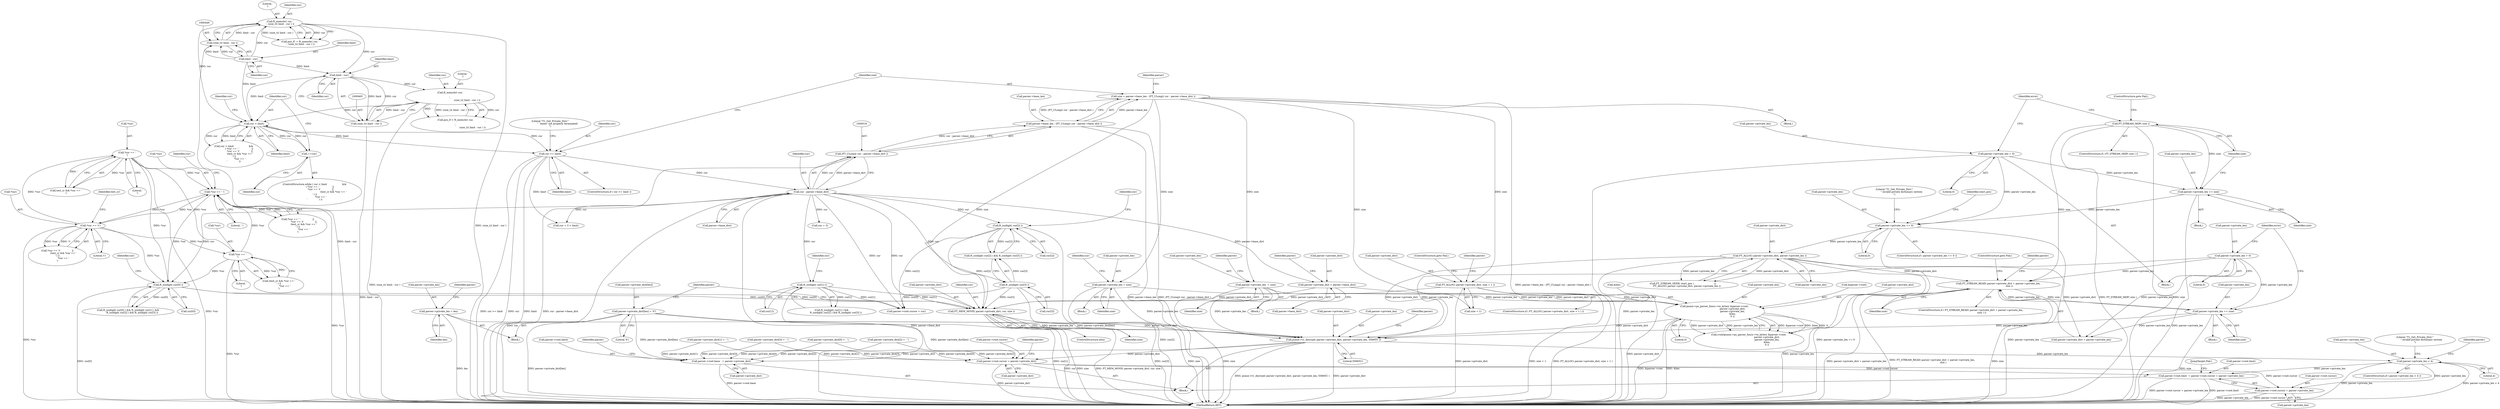 digraph "0_savannah_e3058617f384cb6709f3878f753fa17aca9e3a30@API" {
"1000640" [label="(Call,psaux->t1_decrypt( parser->private_dict, parser->private_len, 55665U ))"];
"1000626" [label="(Call,parser->private_dict[len] = '\0')"];
"1000634" [label="(Call,FT_MEM_MOVE( parser->private_dict, cur, size ))"];
"1000528" [label="(Call,FT_ALLOC( parser->private_dict, size + 1 ))"];
"1000509" [label="(Call,size = parser->base_len - (FT_ULong)( cur - parser->base_dict ))"];
"1000511" [label="(Call,parser->base_len - (FT_ULong)( cur - parser->base_dict ))"];
"1000515" [label="(Call,(FT_ULong)( cur - parser->base_dict ))"];
"1000517" [label="(Call,cur - parser->base_dict)"];
"1000498" [label="(Call,cur >= limit)"];
"1000471" [label="(Call,cur < limit)"];
"1000495" [label="(Call,++cur)"];
"1000445" [label="(Call,ft_memchr( cur, '\n', (size_t)( limit - cur ) ))"];
"1000450" [label="(Call,limit - cur)"];
"1000448" [label="(Call,(size_t)( limit - cur ))"];
"1000461" [label="(Call,ft_memchr( cur,\n                                             '\r',\n                                             (size_t)( limit - cur ) ))"];
"1000466" [label="(Call,limit - cur)"];
"1000464" [label="(Call,(size_t)( limit - cur ))"];
"1000548" [label="(Call,parser->private_dict = parser->base_dict)"];
"1000578" [label="(Call,ft_isxdigit( cur[0] ))"];
"1000487" [label="(Call,*cur == '\r')"];
"1000480" [label="(Call,*cur == '\t')"];
"1000475" [label="(Call,*cur == ' ')"];
"1000491" [label="(Call,*cur == '\n')"];
"1000588" [label="(Call,ft_isxdigit( cur[2] ))"];
"1000583" [label="(Call,ft_isxdigit( cur[1] ))"];
"1000592" [label="(Call,ft_isxdigit( cur[3] ))"];
"1000607" [label="(Call,psaux->ps_parser_funcs->to_bytes( &parser->root,\n                                                parser->private_dict,\n                                                parser->private_len,\n                                                &len,\n                                                0 ))"];
"1000555" [label="(Call,parser->private_len  = size)"];
"1000536" [label="(Call,parser->private_len = size)"];
"1000221" [label="(Call,FT_ALLOC( parser->private_dict, parser->private_len ))"];
"1000204" [label="(Call,parser->private_len == 0)"];
"1000171" [label="(Call,parser->private_len = 0)"];
"1000194" [label="(Call,parser->private_len += size)"];
"1000200" [label="(Call,FT_STREAM_SKIP( size ))"];
"1000621" [label="(Call,parser->private_len = len)"];
"1000266" [label="(Call,parser->private_len += size)"];
"1000256" [label="(Call,FT_STREAM_READ( parser->private_dict + parser->private_len,\n                             size ))"];
"1000229" [label="(Call,parser->private_len = 0)"];
"1000649" [label="(Call,parser->private_len < 4)"];
"1000708" [label="(Call,parser->root.limit  = parser->root.cursor + parser->private_len)"];
"1000714" [label="(Call,parser->root.cursor + parser->private_len)"];
"1000690" [label="(Call,parser->root.base   = parser->private_dict)"];
"1000699" [label="(Call,parser->root.cursor = parser->private_dict)"];
"1000641" [label="(Call,parser->private_dict)"];
"1000500" [label="(Identifier,limit)"];
"1000484" [label="(Call,(test_cr && *cur == '\r' ) ||\n                *cur == '\n')"];
"1000175" [label="(Literal,0)"];
"1000195" [label="(Call,parser->private_len)"];
"1000640" [label="(Call,psaux->t1_decrypt( parser->private_dict, parser->private_len, 55665U ))"];
"1000272" [label="(Block,)"];
"1000607" [label="(Call,psaux->ps_parser_funcs->to_bytes( &parser->root,\n                                                parser->private_dict,\n                                                parser->private_len,\n                                                &len,\n                                                0 ))"];
"1000468" [label="(Identifier,cur)"];
"1000452" [label="(Identifier,cur)"];
"1000705" [label="(Call,parser->private_dict)"];
"1000235" [label="(Block,)"];
"1000549" [label="(Call,parser->private_dict)"];
"1000708" [label="(Call,parser->root.limit  = parser->root.cursor + parser->private_len)"];
"1000462" [label="(Identifier,cur)"];
"1000267" [label="(Call,parser->private_len)"];
"1000472" [label="(Identifier,cur)"];
"1000266" [label="(Call,parser->private_len += size)"];
"1000572" [label="(Call,cur + 3 < limit)"];
"1000497" [label="(ControlStructure,if ( cur >= limit ))"];
"1000447" [label="(Literal,'\n')"];
"1000177" [label="(Block,)"];
"1000478" [label="(Literal,' ')"];
"1000257" [label="(Call,parser->private_dict + parser->private_len)"];
"1000471" [label="(Call,cur < limit)"];
"1000198" [label="(Identifier,size)"];
"1000638" [label="(Identifier,cur)"];
"1000486" [label="(Identifier,test_cr)"];
"1000720" [label="(Call,parser->private_len)"];
"1000644" [label="(Call,parser->private_len)"];
"1000620" [label="(Literal,0)"];
"1000605" [label="(Call,(void)psaux->ps_parser_funcs->to_bytes( &parser->root,\n                                                parser->private_dict,\n                                                parser->private_len,\n                                                &len,\n                                                0 ))"];
"1000690" [label="(Call,parser->root.base   = parser->private_dict)"];
"1000488" [label="(Call,*cur)"];
"1000696" [label="(Call,parser->private_dict)"];
"1000615" [label="(Call,parser->private_len)"];
"1000700" [label="(Call,parser->root.cursor)"];
"1000519" [label="(Call,parser->base_dict)"];
"1000477" [label="(Identifier,cur)"];
"1000515" [label="(Call,(FT_ULong)( cur - parser->base_dict ))"];
"1000194" [label="(Call,parser->private_len += size)"];
"1000579" [label="(Call,cur[0])"];
"1000578" [label="(Call,ft_isxdigit( cur[0] ))"];
"1000141" [label="(Block,)"];
"1000555" [label="(Call,parser->private_len  = size)"];
"1000510" [label="(Identifier,size)"];
"1000699" [label="(Call,parser->root.cursor = parser->private_dict)"];
"1000445" [label="(Call,ft_memchr( cur, '\n', (size_t)( limit - cur ) ))"];
"1000669" [label="(Call,parser->private_dict[1] = ' ')"];
"1000265" [label="(ControlStructure,goto Fail;)"];
"1000203" [label="(ControlStructure,if ( parser->private_len == 0 ))"];
"1000538" [label="(Identifier,parser)"];
"1000627" [label="(Call,parser->private_dict[len])"];
"1000491" [label="(Call,*cur == '\n')"];
"1000650" [label="(Call,parser->private_len)"];
"1000233" [label="(Literal,0)"];
"1000512" [label="(Call,parser->base_len)"];
"1000469" [label="(ControlStructure,while ( cur < limit                    &&\n              ( *cur == ' '                ||\n                *cur == '\t'               ||\n                (test_cr && *cur == '\r' ) ||\n                *cur == '\n'               ) ))"];
"1000222" [label="(Call,parser->private_dict)"];
"1000475" [label="(Call,*cur == ' ')"];
"1000229" [label="(Call,parser->private_len = 0)"];
"1000608" [label="(Call,&parser->root)"];
"1000711" [label="(Identifier,parser)"];
"1000557" [label="(Identifier,parser)"];
"1000683" [label="(Call,parser->private_dict[3] = ' ')"];
"1000220" [label="(Identifier,start_pos)"];
"1000532" [label="(Call,size + 1)"];
"1000470" [label="(Call,cur < limit                    &&\n              ( *cur == ' '                ||\n                *cur == '\t'               ||\n                (test_cr && *cur == '\r' ) ||\n                *cur == '\n'               ))"];
"1000473" [label="(Identifier,limit)"];
"1000639" [label="(Identifier,size)"];
"1000450" [label="(Call,limit - cur)"];
"1000542" [label="(Block,)"];
"1000582" [label="(Call,ft_isxdigit( cur[1] ) &&\n           ft_isxdigit( cur[2] ) && ft_isxdigit( cur[3] ))"];
"1000199" [label="(ControlStructure,if ( FT_STREAM_SKIP( size ) ))"];
"1000633" [label="(ControlStructure,else)"];
"1000463" [label="(Literal,'\r')"];
"1000662" [label="(Call,parser->private_dict[0] = ' ')"];
"1000204" [label="(Call,parser->private_len == 0)"];
"1000593" [label="(Call,cur[3])"];
"1000474" [label="(Call,*cur == ' '                ||\n                *cur == '\t'               ||\n                (test_cr && *cur == '\r' ) ||\n                *cur == '\n')"];
"1000171" [label="(Call,parser->private_len = 0)"];
"1000727" [label="(MethodReturn,RET)"];
"1000536" [label="(Call,parser->private_len = size)"];
"1000256" [label="(Call,FT_STREAM_READ( parser->private_dict + parser->private_len,\n                             size ))"];
"1000612" [label="(Call,parser->private_dict)"];
"1000255" [label="(ControlStructure,if ( FT_STREAM_READ( parser->private_dict + parser->private_len,\n                             size ) ))"];
"1000459" [label="(Call,pos_lf > ft_memchr( cur,\n                                             '\r',\n                                             (size_t)( limit - cur ) ))"];
"1000499" [label="(Identifier,cur)"];
"1000503" [label="(Literal,\"T1_Get_Private_Dict:\"\n                   \" `eexec' not properly terminated\n\")"];
"1000723" [label="(JumpTarget,Fail:)"];
"1000584" [label="(Call,cur[1])"];
"1000635" [label="(Call,parser->private_dict)"];
"1000483" [label="(Literal,'\t')"];
"1000656" [label="(Literal,\"T1_Get_Private_Dict:\"\n                 \" invalid private dictionary section\n\")"];
"1000205" [label="(Call,parser->private_len)"];
"1000237" [label="(Identifier,error)"];
"1000268" [label="(Identifier,parser)"];
"1000583" [label="(Call,ft_isxdigit( cur[1] ))"];
"1000588" [label="(Call,ft_isxdigit( cur[2] ))"];
"1000443" [label="(Call,pos_lf  = ft_memchr( cur, '\n', (size_t)( limit - cur ) ))"];
"1000537" [label="(Call,parser->private_len)"];
"1000634" [label="(Call,FT_MEM_MOVE( parser->private_dict, cur, size ))"];
"1000621" [label="(Call,parser->private_len = len)"];
"1000559" [label="(Identifier,size)"];
"1000466" [label="(Call,limit - cur)"];
"1000270" [label="(Identifier,size)"];
"1000552" [label="(Call,parser->base_dict)"];
"1000598" [label="(Call,parser->root.cursor = cur)"];
"1000464" [label="(Call,(size_t)( limit - cur ))"];
"1000691" [label="(Call,parser->root.base)"];
"1000496" [label="(Identifier,cur)"];
"1000577" [label="(Call,ft_isxdigit( cur[0] ) && ft_isxdigit( cur[1] ) &&\n           ft_isxdigit( cur[2] ) && ft_isxdigit( cur[3] ))"];
"1000165" [label="(Block,)"];
"1000511" [label="(Call,parser->base_len - (FT_ULong)( cur - parser->base_dict ))"];
"1000715" [label="(Call,parser->root.cursor)"];
"1000495" [label="(Call,++cur)"];
"1000626" [label="(Call,parser->private_dict[len] = '\0')"];
"1000498" [label="(Call,cur >= limit)"];
"1000494" [label="(Literal,'\n')"];
"1000211" [label="(Literal,\"T1_Get_Private_Dict:\"\n                   \" invalid private dictionary section\n\")"];
"1000202" [label="(ControlStructure,goto Fail;)"];
"1000648" [label="(ControlStructure,if ( parser->private_len < 4 ))"];
"1000665" [label="(Identifier,parser)"];
"1000492" [label="(Call,*cur)"];
"1000479" [label="(Call,*cur == '\t'               ||\n                (test_cr && *cur == '\r' ) ||\n                *cur == '\n')"];
"1000642" [label="(Identifier,parser)"];
"1000225" [label="(Call,parser->private_len)"];
"1000509" [label="(Call,size = parser->base_len - (FT_ULong)( cur - parser->base_dict ))"];
"1000585" [label="(Identifier,cur)"];
"1000562" [label="(Identifier,parser)"];
"1000653" [label="(Literal,4)"];
"1000548" [label="(Call,parser->private_dict = parser->base_dict)"];
"1000487" [label="(Call,*cur == '\r')"];
"1000587" [label="(Call,ft_isxdigit( cur[2] ) && ft_isxdigit( cur[3] ))"];
"1000451" [label="(Identifier,limit)"];
"1000476" [label="(Call,*cur)"];
"1000490" [label="(Literal,'\r')"];
"1000594" [label="(Identifier,cur)"];
"1000529" [label="(Call,parser->private_dict)"];
"1000590" [label="(Identifier,cur)"];
"1000556" [label="(Call,parser->private_len)"];
"1000446" [label="(Identifier,cur)"];
"1000480" [label="(Call,*cur == '\t')"];
"1000526" [label="(Block,)"];
"1000618" [label="(Call,&len)"];
"1000200" [label="(Call,FT_STREAM_SKIP( size ))"];
"1000528" [label="(Call,FT_ALLOC( parser->private_dict, size + 1 ))"];
"1000622" [label="(Call,parser->private_len)"];
"1000527" [label="(ControlStructure,if ( FT_ALLOC( parser->private_dict, size + 1 ) ))"];
"1000467" [label="(Identifier,limit)"];
"1000596" [label="(Block,)"];
"1000517" [label="(Call,cur - parser->base_dict)"];
"1000647" [label="(Literal,55665U)"];
"1000632" [label="(Literal,'\0')"];
"1000651" [label="(Identifier,parser)"];
"1000221" [label="(Call,FT_ALLOC( parser->private_dict, parser->private_len ))"];
"1000485" [label="(Call,test_cr && *cur == '\r')"];
"1000230" [label="(Call,parser->private_len)"];
"1000573" [label="(Call,cur + 3)"];
"1000629" [label="(Identifier,parser)"];
"1000589" [label="(Call,cur[2])"];
"1000574" [label="(Identifier,cur)"];
"1000448" [label="(Call,(size_t)( limit - cur ))"];
"1000201" [label="(Identifier,size)"];
"1000540" [label="(Identifier,size)"];
"1000524" [label="(Identifier,parser)"];
"1000461" [label="(Call,ft_memchr( cur,\n                                             '\r',\n                                             (size_t)( limit - cur ) ))"];
"1000535" [label="(ControlStructure,goto Fail;)"];
"1000482" [label="(Identifier,cur)"];
"1000592" [label="(Call,ft_isxdigit( cur[3] ))"];
"1000264" [label="(Identifier,size)"];
"1000676" [label="(Call,parser->private_dict[2] = ' ')"];
"1000208" [label="(Literal,0)"];
"1000218" [label="(Call,FT_STREAM_SEEK( start_pos )                           ||\n           FT_ALLOC( parser->private_dict, parser->private_len ))"];
"1000625" [label="(Identifier,len)"];
"1000714" [label="(Call,parser->root.cursor + parser->private_len)"];
"1000709" [label="(Call,parser->root.limit)"];
"1000702" [label="(Identifier,parser)"];
"1000179" [label="(Identifier,error)"];
"1000481" [label="(Call,*cur)"];
"1000649" [label="(Call,parser->private_len < 4)"];
"1000172" [label="(Call,parser->private_len)"];
"1000518" [label="(Identifier,cur)"];
"1000640" -> "1000141"  [label="AST: "];
"1000640" -> "1000647"  [label="CFG: "];
"1000641" -> "1000640"  [label="AST: "];
"1000644" -> "1000640"  [label="AST: "];
"1000647" -> "1000640"  [label="AST: "];
"1000651" -> "1000640"  [label="CFG: "];
"1000640" -> "1000727"  [label="DDG: parser->private_dict"];
"1000640" -> "1000727"  [label="DDG: psaux->t1_decrypt( parser->private_dict, parser->private_len, 55665U )"];
"1000626" -> "1000640"  [label="DDG: parser->private_dict[len]"];
"1000634" -> "1000640"  [label="DDG: parser->private_dict"];
"1000607" -> "1000640"  [label="DDG: parser->private_dict"];
"1000221" -> "1000640"  [label="DDG: parser->private_dict"];
"1000621" -> "1000640"  [label="DDG: parser->private_len"];
"1000266" -> "1000640"  [label="DDG: parser->private_len"];
"1000555" -> "1000640"  [label="DDG: parser->private_len"];
"1000229" -> "1000640"  [label="DDG: parser->private_len"];
"1000536" -> "1000640"  [label="DDG: parser->private_len"];
"1000640" -> "1000649"  [label="DDG: parser->private_len"];
"1000640" -> "1000690"  [label="DDG: parser->private_dict"];
"1000640" -> "1000699"  [label="DDG: parser->private_dict"];
"1000626" -> "1000596"  [label="AST: "];
"1000626" -> "1000632"  [label="CFG: "];
"1000627" -> "1000626"  [label="AST: "];
"1000632" -> "1000626"  [label="AST: "];
"1000642" -> "1000626"  [label="CFG: "];
"1000626" -> "1000727"  [label="DDG: parser->private_dict[len]"];
"1000626" -> "1000690"  [label="DDG: parser->private_dict[len]"];
"1000626" -> "1000699"  [label="DDG: parser->private_dict[len]"];
"1000634" -> "1000633"  [label="AST: "];
"1000634" -> "1000639"  [label="CFG: "];
"1000635" -> "1000634"  [label="AST: "];
"1000638" -> "1000634"  [label="AST: "];
"1000639" -> "1000634"  [label="AST: "];
"1000642" -> "1000634"  [label="CFG: "];
"1000634" -> "1000727"  [label="DDG: cur"];
"1000634" -> "1000727"  [label="DDG: size"];
"1000634" -> "1000727"  [label="DDG: FT_MEM_MOVE( parser->private_dict, cur, size )"];
"1000528" -> "1000634"  [label="DDG: parser->private_dict"];
"1000548" -> "1000634"  [label="DDG: parser->private_dict"];
"1000578" -> "1000634"  [label="DDG: cur[0]"];
"1000588" -> "1000634"  [label="DDG: cur[2]"];
"1000583" -> "1000634"  [label="DDG: cur[1]"];
"1000592" -> "1000634"  [label="DDG: cur[3]"];
"1000517" -> "1000634"  [label="DDG: cur"];
"1000509" -> "1000634"  [label="DDG: size"];
"1000528" -> "1000527"  [label="AST: "];
"1000528" -> "1000532"  [label="CFG: "];
"1000529" -> "1000528"  [label="AST: "];
"1000532" -> "1000528"  [label="AST: "];
"1000535" -> "1000528"  [label="CFG: "];
"1000538" -> "1000528"  [label="CFG: "];
"1000528" -> "1000727"  [label="DDG: FT_ALLOC( parser->private_dict, size + 1 )"];
"1000528" -> "1000727"  [label="DDG: parser->private_dict"];
"1000528" -> "1000727"  [label="DDG: size + 1"];
"1000509" -> "1000528"  [label="DDG: size"];
"1000528" -> "1000607"  [label="DDG: parser->private_dict"];
"1000509" -> "1000272"  [label="AST: "];
"1000509" -> "1000511"  [label="CFG: "];
"1000510" -> "1000509"  [label="AST: "];
"1000511" -> "1000509"  [label="AST: "];
"1000524" -> "1000509"  [label="CFG: "];
"1000509" -> "1000727"  [label="DDG: parser->base_len - (FT_ULong)( cur - parser->base_dict )"];
"1000511" -> "1000509"  [label="DDG: parser->base_len"];
"1000511" -> "1000509"  [label="DDG: (FT_ULong)( cur - parser->base_dict )"];
"1000509" -> "1000532"  [label="DDG: size"];
"1000509" -> "1000536"  [label="DDG: size"];
"1000509" -> "1000555"  [label="DDG: size"];
"1000511" -> "1000515"  [label="CFG: "];
"1000512" -> "1000511"  [label="AST: "];
"1000515" -> "1000511"  [label="AST: "];
"1000511" -> "1000727"  [label="DDG: (FT_ULong)( cur - parser->base_dict )"];
"1000511" -> "1000727"  [label="DDG: parser->base_len"];
"1000515" -> "1000511"  [label="DDG: cur - parser->base_dict"];
"1000515" -> "1000517"  [label="CFG: "];
"1000516" -> "1000515"  [label="AST: "];
"1000517" -> "1000515"  [label="AST: "];
"1000515" -> "1000727"  [label="DDG: cur - parser->base_dict"];
"1000517" -> "1000515"  [label="DDG: cur"];
"1000517" -> "1000515"  [label="DDG: parser->base_dict"];
"1000517" -> "1000519"  [label="CFG: "];
"1000518" -> "1000517"  [label="AST: "];
"1000519" -> "1000517"  [label="AST: "];
"1000517" -> "1000727"  [label="DDG: parser->base_dict"];
"1000517" -> "1000727"  [label="DDG: cur"];
"1000498" -> "1000517"  [label="DDG: cur"];
"1000517" -> "1000548"  [label="DDG: parser->base_dict"];
"1000517" -> "1000572"  [label="DDG: cur"];
"1000517" -> "1000573"  [label="DDG: cur"];
"1000517" -> "1000578"  [label="DDG: cur"];
"1000517" -> "1000583"  [label="DDG: cur"];
"1000517" -> "1000588"  [label="DDG: cur"];
"1000517" -> "1000592"  [label="DDG: cur"];
"1000517" -> "1000598"  [label="DDG: cur"];
"1000498" -> "1000497"  [label="AST: "];
"1000498" -> "1000500"  [label="CFG: "];
"1000499" -> "1000498"  [label="AST: "];
"1000500" -> "1000498"  [label="AST: "];
"1000503" -> "1000498"  [label="CFG: "];
"1000510" -> "1000498"  [label="CFG: "];
"1000498" -> "1000727"  [label="DDG: cur >= limit"];
"1000498" -> "1000727"  [label="DDG: cur"];
"1000498" -> "1000727"  [label="DDG: limit"];
"1000471" -> "1000498"  [label="DDG: cur"];
"1000471" -> "1000498"  [label="DDG: limit"];
"1000498" -> "1000572"  [label="DDG: limit"];
"1000471" -> "1000470"  [label="AST: "];
"1000471" -> "1000473"  [label="CFG: "];
"1000472" -> "1000471"  [label="AST: "];
"1000473" -> "1000471"  [label="AST: "];
"1000477" -> "1000471"  [label="CFG: "];
"1000470" -> "1000471"  [label="CFG: "];
"1000471" -> "1000470"  [label="DDG: cur"];
"1000471" -> "1000470"  [label="DDG: limit"];
"1000495" -> "1000471"  [label="DDG: cur"];
"1000445" -> "1000471"  [label="DDG: cur"];
"1000461" -> "1000471"  [label="DDG: cur"];
"1000466" -> "1000471"  [label="DDG: limit"];
"1000450" -> "1000471"  [label="DDG: limit"];
"1000471" -> "1000495"  [label="DDG: cur"];
"1000495" -> "1000469"  [label="AST: "];
"1000495" -> "1000496"  [label="CFG: "];
"1000496" -> "1000495"  [label="AST: "];
"1000472" -> "1000495"  [label="CFG: "];
"1000445" -> "1000443"  [label="AST: "];
"1000445" -> "1000448"  [label="CFG: "];
"1000446" -> "1000445"  [label="AST: "];
"1000447" -> "1000445"  [label="AST: "];
"1000448" -> "1000445"  [label="AST: "];
"1000443" -> "1000445"  [label="CFG: "];
"1000445" -> "1000727"  [label="DDG: (size_t)( limit - cur )"];
"1000445" -> "1000443"  [label="DDG: cur"];
"1000445" -> "1000443"  [label="DDG: '\n'"];
"1000445" -> "1000443"  [label="DDG: (size_t)( limit - cur )"];
"1000450" -> "1000445"  [label="DDG: cur"];
"1000448" -> "1000445"  [label="DDG: limit - cur"];
"1000445" -> "1000466"  [label="DDG: cur"];
"1000450" -> "1000448"  [label="AST: "];
"1000450" -> "1000452"  [label="CFG: "];
"1000451" -> "1000450"  [label="AST: "];
"1000452" -> "1000450"  [label="AST: "];
"1000448" -> "1000450"  [label="CFG: "];
"1000450" -> "1000448"  [label="DDG: limit"];
"1000450" -> "1000448"  [label="DDG: cur"];
"1000450" -> "1000466"  [label="DDG: limit"];
"1000449" -> "1000448"  [label="AST: "];
"1000448" -> "1000727"  [label="DDG: limit - cur"];
"1000461" -> "1000459"  [label="AST: "];
"1000461" -> "1000464"  [label="CFG: "];
"1000462" -> "1000461"  [label="AST: "];
"1000463" -> "1000461"  [label="AST: "];
"1000464" -> "1000461"  [label="AST: "];
"1000459" -> "1000461"  [label="CFG: "];
"1000461" -> "1000727"  [label="DDG: (size_t)( limit - cur )"];
"1000461" -> "1000459"  [label="DDG: cur"];
"1000461" -> "1000459"  [label="DDG: '\r'"];
"1000461" -> "1000459"  [label="DDG: (size_t)( limit - cur )"];
"1000466" -> "1000461"  [label="DDG: cur"];
"1000464" -> "1000461"  [label="DDG: limit - cur"];
"1000466" -> "1000464"  [label="AST: "];
"1000466" -> "1000468"  [label="CFG: "];
"1000467" -> "1000466"  [label="AST: "];
"1000468" -> "1000466"  [label="AST: "];
"1000464" -> "1000466"  [label="CFG: "];
"1000466" -> "1000464"  [label="DDG: limit"];
"1000466" -> "1000464"  [label="DDG: cur"];
"1000465" -> "1000464"  [label="AST: "];
"1000464" -> "1000727"  [label="DDG: limit - cur"];
"1000548" -> "1000542"  [label="AST: "];
"1000548" -> "1000552"  [label="CFG: "];
"1000549" -> "1000548"  [label="AST: "];
"1000552" -> "1000548"  [label="AST: "];
"1000557" -> "1000548"  [label="CFG: "];
"1000548" -> "1000607"  [label="DDG: parser->private_dict"];
"1000578" -> "1000577"  [label="AST: "];
"1000578" -> "1000579"  [label="CFG: "];
"1000579" -> "1000578"  [label="AST: "];
"1000585" -> "1000578"  [label="CFG: "];
"1000577" -> "1000578"  [label="CFG: "];
"1000578" -> "1000727"  [label="DDG: cur[0]"];
"1000578" -> "1000577"  [label="DDG: cur[0]"];
"1000487" -> "1000578"  [label="DDG: *cur"];
"1000475" -> "1000578"  [label="DDG: *cur"];
"1000491" -> "1000578"  [label="DDG: *cur"];
"1000480" -> "1000578"  [label="DDG: *cur"];
"1000578" -> "1000598"  [label="DDG: cur[0]"];
"1000487" -> "1000485"  [label="AST: "];
"1000487" -> "1000490"  [label="CFG: "];
"1000488" -> "1000487"  [label="AST: "];
"1000490" -> "1000487"  [label="AST: "];
"1000485" -> "1000487"  [label="CFG: "];
"1000487" -> "1000727"  [label="DDG: *cur"];
"1000487" -> "1000475"  [label="DDG: *cur"];
"1000487" -> "1000485"  [label="DDG: *cur"];
"1000487" -> "1000485"  [label="DDG: '\r'"];
"1000480" -> "1000487"  [label="DDG: *cur"];
"1000487" -> "1000491"  [label="DDG: *cur"];
"1000480" -> "1000479"  [label="AST: "];
"1000480" -> "1000483"  [label="CFG: "];
"1000481" -> "1000480"  [label="AST: "];
"1000483" -> "1000480"  [label="AST: "];
"1000486" -> "1000480"  [label="CFG: "];
"1000479" -> "1000480"  [label="CFG: "];
"1000480" -> "1000727"  [label="DDG: *cur"];
"1000480" -> "1000475"  [label="DDG: *cur"];
"1000480" -> "1000479"  [label="DDG: *cur"];
"1000480" -> "1000479"  [label="DDG: '\t'"];
"1000475" -> "1000480"  [label="DDG: *cur"];
"1000480" -> "1000491"  [label="DDG: *cur"];
"1000475" -> "1000474"  [label="AST: "];
"1000475" -> "1000478"  [label="CFG: "];
"1000476" -> "1000475"  [label="AST: "];
"1000478" -> "1000475"  [label="AST: "];
"1000482" -> "1000475"  [label="CFG: "];
"1000474" -> "1000475"  [label="CFG: "];
"1000475" -> "1000727"  [label="DDG: *cur"];
"1000475" -> "1000474"  [label="DDG: *cur"];
"1000475" -> "1000474"  [label="DDG: ' '"];
"1000491" -> "1000475"  [label="DDG: *cur"];
"1000491" -> "1000484"  [label="AST: "];
"1000491" -> "1000494"  [label="CFG: "];
"1000492" -> "1000491"  [label="AST: "];
"1000494" -> "1000491"  [label="AST: "];
"1000484" -> "1000491"  [label="CFG: "];
"1000491" -> "1000727"  [label="DDG: *cur"];
"1000491" -> "1000484"  [label="DDG: *cur"];
"1000491" -> "1000484"  [label="DDG: '\n'"];
"1000588" -> "1000587"  [label="AST: "];
"1000588" -> "1000589"  [label="CFG: "];
"1000589" -> "1000588"  [label="AST: "];
"1000594" -> "1000588"  [label="CFG: "];
"1000587" -> "1000588"  [label="CFG: "];
"1000588" -> "1000727"  [label="DDG: cur[2]"];
"1000588" -> "1000587"  [label="DDG: cur[2]"];
"1000588" -> "1000598"  [label="DDG: cur[2]"];
"1000583" -> "1000582"  [label="AST: "];
"1000583" -> "1000584"  [label="CFG: "];
"1000584" -> "1000583"  [label="AST: "];
"1000590" -> "1000583"  [label="CFG: "];
"1000582" -> "1000583"  [label="CFG: "];
"1000583" -> "1000727"  [label="DDG: cur[1]"];
"1000583" -> "1000582"  [label="DDG: cur[1]"];
"1000583" -> "1000598"  [label="DDG: cur[1]"];
"1000592" -> "1000587"  [label="AST: "];
"1000592" -> "1000593"  [label="CFG: "];
"1000593" -> "1000592"  [label="AST: "];
"1000587" -> "1000592"  [label="CFG: "];
"1000592" -> "1000727"  [label="DDG: cur[3]"];
"1000592" -> "1000587"  [label="DDG: cur[3]"];
"1000592" -> "1000598"  [label="DDG: cur[3]"];
"1000607" -> "1000605"  [label="AST: "];
"1000607" -> "1000620"  [label="CFG: "];
"1000608" -> "1000607"  [label="AST: "];
"1000612" -> "1000607"  [label="AST: "];
"1000615" -> "1000607"  [label="AST: "];
"1000618" -> "1000607"  [label="AST: "];
"1000620" -> "1000607"  [label="AST: "];
"1000605" -> "1000607"  [label="CFG: "];
"1000607" -> "1000727"  [label="DDG: &len"];
"1000607" -> "1000727"  [label="DDG: &parser->root"];
"1000607" -> "1000605"  [label="DDG: &parser->root"];
"1000607" -> "1000605"  [label="DDG: &len"];
"1000607" -> "1000605"  [label="DDG: 0"];
"1000607" -> "1000605"  [label="DDG: parser->private_dict"];
"1000607" -> "1000605"  [label="DDG: parser->private_len"];
"1000555" -> "1000607"  [label="DDG: parser->private_len"];
"1000536" -> "1000607"  [label="DDG: parser->private_len"];
"1000555" -> "1000542"  [label="AST: "];
"1000555" -> "1000559"  [label="CFG: "];
"1000556" -> "1000555"  [label="AST: "];
"1000559" -> "1000555"  [label="AST: "];
"1000562" -> "1000555"  [label="CFG: "];
"1000555" -> "1000727"  [label="DDG: size"];
"1000536" -> "1000526"  [label="AST: "];
"1000536" -> "1000540"  [label="CFG: "];
"1000537" -> "1000536"  [label="AST: "];
"1000540" -> "1000536"  [label="AST: "];
"1000574" -> "1000536"  [label="CFG: "];
"1000536" -> "1000727"  [label="DDG: size"];
"1000221" -> "1000218"  [label="AST: "];
"1000221" -> "1000225"  [label="CFG: "];
"1000222" -> "1000221"  [label="AST: "];
"1000225" -> "1000221"  [label="AST: "];
"1000218" -> "1000221"  [label="CFG: "];
"1000221" -> "1000727"  [label="DDG: parser->private_len"];
"1000221" -> "1000727"  [label="DDG: parser->private_dict"];
"1000221" -> "1000218"  [label="DDG: parser->private_dict"];
"1000221" -> "1000218"  [label="DDG: parser->private_len"];
"1000204" -> "1000221"  [label="DDG: parser->private_len"];
"1000221" -> "1000256"  [label="DDG: parser->private_dict"];
"1000221" -> "1000257"  [label="DDG: parser->private_dict"];
"1000204" -> "1000203"  [label="AST: "];
"1000204" -> "1000208"  [label="CFG: "];
"1000205" -> "1000204"  [label="AST: "];
"1000208" -> "1000204"  [label="AST: "];
"1000211" -> "1000204"  [label="CFG: "];
"1000220" -> "1000204"  [label="CFG: "];
"1000204" -> "1000727"  [label="DDG: parser->private_len"];
"1000204" -> "1000727"  [label="DDG: parser->private_len == 0"];
"1000171" -> "1000204"  [label="DDG: parser->private_len"];
"1000194" -> "1000204"  [label="DDG: parser->private_len"];
"1000171" -> "1000165"  [label="AST: "];
"1000171" -> "1000175"  [label="CFG: "];
"1000172" -> "1000171"  [label="AST: "];
"1000175" -> "1000171"  [label="AST: "];
"1000179" -> "1000171"  [label="CFG: "];
"1000171" -> "1000727"  [label="DDG: parser->private_len"];
"1000171" -> "1000194"  [label="DDG: parser->private_len"];
"1000194" -> "1000177"  [label="AST: "];
"1000194" -> "1000198"  [label="CFG: "];
"1000195" -> "1000194"  [label="AST: "];
"1000198" -> "1000194"  [label="AST: "];
"1000201" -> "1000194"  [label="CFG: "];
"1000194" -> "1000727"  [label="DDG: parser->private_len"];
"1000200" -> "1000194"  [label="DDG: size"];
"1000200" -> "1000199"  [label="AST: "];
"1000200" -> "1000201"  [label="CFG: "];
"1000201" -> "1000200"  [label="AST: "];
"1000179" -> "1000200"  [label="CFG: "];
"1000202" -> "1000200"  [label="CFG: "];
"1000200" -> "1000727"  [label="DDG: size"];
"1000200" -> "1000727"  [label="DDG: FT_STREAM_SKIP( size )"];
"1000200" -> "1000256"  [label="DDG: size"];
"1000621" -> "1000596"  [label="AST: "];
"1000621" -> "1000625"  [label="CFG: "];
"1000622" -> "1000621"  [label="AST: "];
"1000625" -> "1000621"  [label="AST: "];
"1000629" -> "1000621"  [label="CFG: "];
"1000621" -> "1000727"  [label="DDG: len"];
"1000266" -> "1000235"  [label="AST: "];
"1000266" -> "1000270"  [label="CFG: "];
"1000267" -> "1000266"  [label="AST: "];
"1000270" -> "1000266"  [label="AST: "];
"1000237" -> "1000266"  [label="CFG: "];
"1000266" -> "1000727"  [label="DDG: size"];
"1000266" -> "1000256"  [label="DDG: parser->private_len"];
"1000266" -> "1000257"  [label="DDG: parser->private_len"];
"1000256" -> "1000266"  [label="DDG: size"];
"1000229" -> "1000266"  [label="DDG: parser->private_len"];
"1000256" -> "1000255"  [label="AST: "];
"1000256" -> "1000264"  [label="CFG: "];
"1000257" -> "1000256"  [label="AST: "];
"1000264" -> "1000256"  [label="AST: "];
"1000265" -> "1000256"  [label="CFG: "];
"1000268" -> "1000256"  [label="CFG: "];
"1000256" -> "1000727"  [label="DDG: size"];
"1000256" -> "1000727"  [label="DDG: parser->private_dict + parser->private_len"];
"1000256" -> "1000727"  [label="DDG: FT_STREAM_READ( parser->private_dict + parser->private_len,\n                             size )"];
"1000229" -> "1000256"  [label="DDG: parser->private_len"];
"1000229" -> "1000165"  [label="AST: "];
"1000229" -> "1000233"  [label="CFG: "];
"1000230" -> "1000229"  [label="AST: "];
"1000233" -> "1000229"  [label="AST: "];
"1000237" -> "1000229"  [label="CFG: "];
"1000229" -> "1000257"  [label="DDG: parser->private_len"];
"1000649" -> "1000648"  [label="AST: "];
"1000649" -> "1000653"  [label="CFG: "];
"1000650" -> "1000649"  [label="AST: "];
"1000653" -> "1000649"  [label="AST: "];
"1000656" -> "1000649"  [label="CFG: "];
"1000665" -> "1000649"  [label="CFG: "];
"1000649" -> "1000727"  [label="DDG: parser->private_len"];
"1000649" -> "1000727"  [label="DDG: parser->private_len < 4"];
"1000649" -> "1000708"  [label="DDG: parser->private_len"];
"1000649" -> "1000714"  [label="DDG: parser->private_len"];
"1000708" -> "1000141"  [label="AST: "];
"1000708" -> "1000714"  [label="CFG: "];
"1000709" -> "1000708"  [label="AST: "];
"1000714" -> "1000708"  [label="AST: "];
"1000723" -> "1000708"  [label="CFG: "];
"1000708" -> "1000727"  [label="DDG: parser->root.cursor + parser->private_len"];
"1000708" -> "1000727"  [label="DDG: parser->root.limit"];
"1000699" -> "1000708"  [label="DDG: parser->root.cursor"];
"1000714" -> "1000720"  [label="CFG: "];
"1000715" -> "1000714"  [label="AST: "];
"1000720" -> "1000714"  [label="AST: "];
"1000714" -> "1000727"  [label="DDG: parser->root.cursor"];
"1000714" -> "1000727"  [label="DDG: parser->private_len"];
"1000699" -> "1000714"  [label="DDG: parser->root.cursor"];
"1000690" -> "1000141"  [label="AST: "];
"1000690" -> "1000696"  [label="CFG: "];
"1000691" -> "1000690"  [label="AST: "];
"1000696" -> "1000690"  [label="AST: "];
"1000702" -> "1000690"  [label="CFG: "];
"1000690" -> "1000727"  [label="DDG: parser->root.base"];
"1000676" -> "1000690"  [label="DDG: parser->private_dict[2]"];
"1000669" -> "1000690"  [label="DDG: parser->private_dict[1]"];
"1000683" -> "1000690"  [label="DDG: parser->private_dict[3]"];
"1000662" -> "1000690"  [label="DDG: parser->private_dict[0]"];
"1000699" -> "1000141"  [label="AST: "];
"1000699" -> "1000705"  [label="CFG: "];
"1000700" -> "1000699"  [label="AST: "];
"1000705" -> "1000699"  [label="AST: "];
"1000711" -> "1000699"  [label="CFG: "];
"1000699" -> "1000727"  [label="DDG: parser->private_dict"];
"1000676" -> "1000699"  [label="DDG: parser->private_dict[2]"];
"1000669" -> "1000699"  [label="DDG: parser->private_dict[1]"];
"1000683" -> "1000699"  [label="DDG: parser->private_dict[3]"];
"1000662" -> "1000699"  [label="DDG: parser->private_dict[0]"];
}
